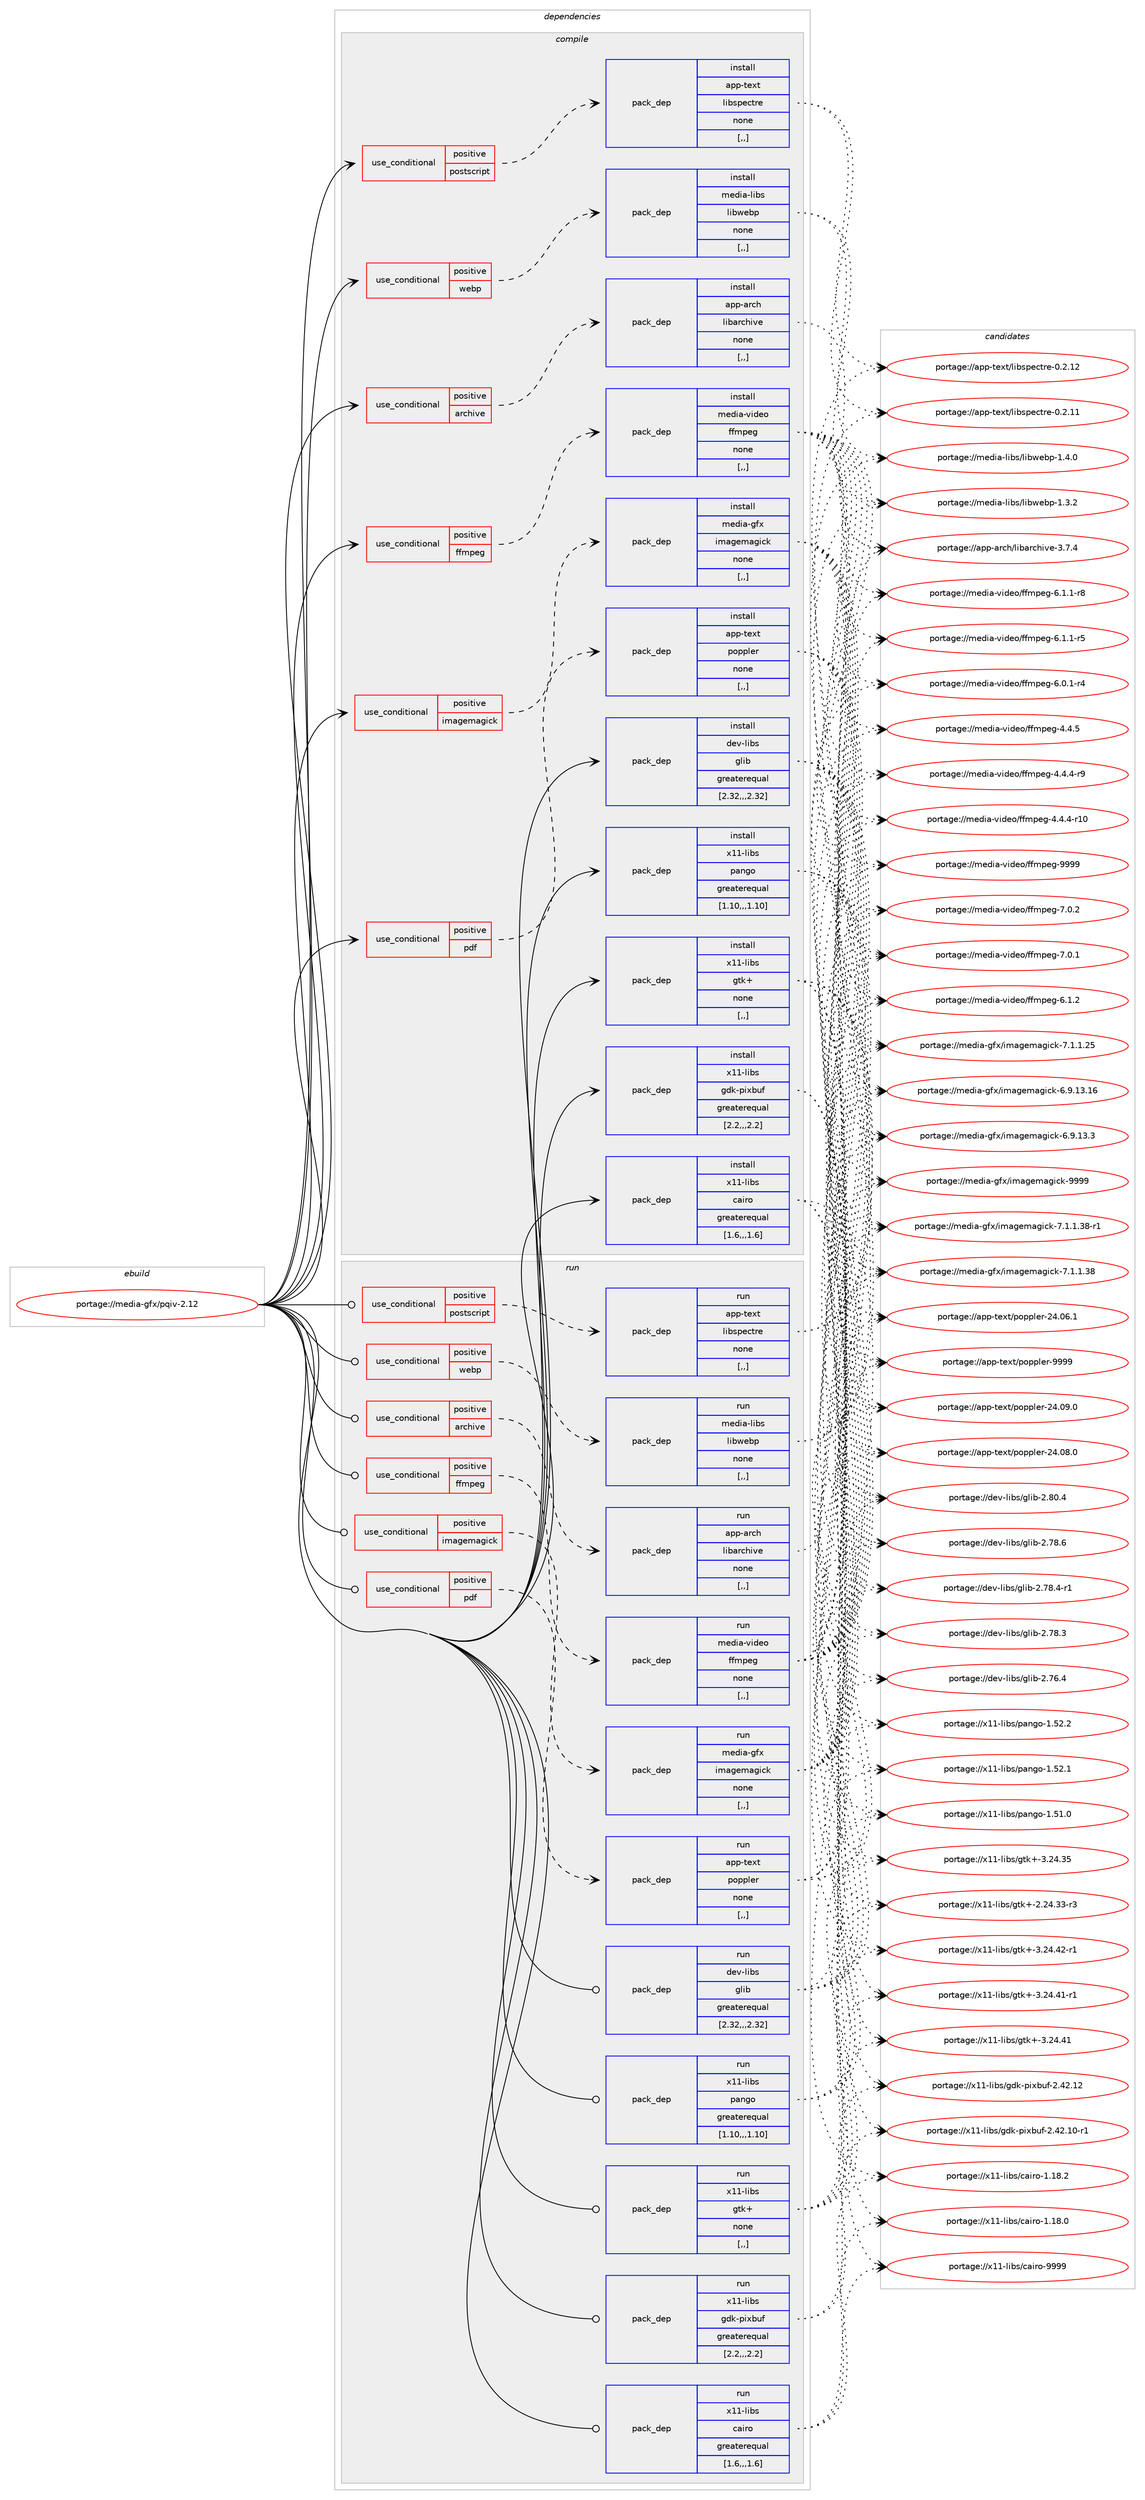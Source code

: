 digraph prolog {

# *************
# Graph options
# *************

newrank=true;
concentrate=true;
compound=true;
graph [rankdir=LR,fontname=Helvetica,fontsize=10,ranksep=1.5];#, ranksep=2.5, nodesep=0.2];
edge  [arrowhead=vee];
node  [fontname=Helvetica,fontsize=10];

# **********
# The ebuild
# **********

subgraph cluster_leftcol {
color=gray;
label=<<i>ebuild</i>>;
id [label="portage://media-gfx/pqiv-2.12", color=red, width=4, href="../media-gfx/pqiv-2.12.svg"];
}

# ****************
# The dependencies
# ****************

subgraph cluster_midcol {
color=gray;
label=<<i>dependencies</i>>;
subgraph cluster_compile {
fillcolor="#eeeeee";
style=filled;
label=<<i>compile</i>>;
subgraph cond206782 {
dependency802144 [label=<<TABLE BORDER="0" CELLBORDER="1" CELLSPACING="0" CELLPADDING="4"><TR><TD ROWSPAN="3" CELLPADDING="10">use_conditional</TD></TR><TR><TD>positive</TD></TR><TR><TD>archive</TD></TR></TABLE>>, shape=none, color=red];
subgraph pack589244 {
dependency802145 [label=<<TABLE BORDER="0" CELLBORDER="1" CELLSPACING="0" CELLPADDING="4" WIDTH="220"><TR><TD ROWSPAN="6" CELLPADDING="30">pack_dep</TD></TR><TR><TD WIDTH="110">install</TD></TR><TR><TD>app-arch</TD></TR><TR><TD>libarchive</TD></TR><TR><TD>none</TD></TR><TR><TD>[,,]</TD></TR></TABLE>>, shape=none, color=blue];
}
dependency802144:e -> dependency802145:w [weight=20,style="dashed",arrowhead="vee"];
}
id:e -> dependency802144:w [weight=20,style="solid",arrowhead="vee"];
subgraph cond206783 {
dependency802146 [label=<<TABLE BORDER="0" CELLBORDER="1" CELLSPACING="0" CELLPADDING="4"><TR><TD ROWSPAN="3" CELLPADDING="10">use_conditional</TD></TR><TR><TD>positive</TD></TR><TR><TD>ffmpeg</TD></TR></TABLE>>, shape=none, color=red];
subgraph pack589245 {
dependency802147 [label=<<TABLE BORDER="0" CELLBORDER="1" CELLSPACING="0" CELLPADDING="4" WIDTH="220"><TR><TD ROWSPAN="6" CELLPADDING="30">pack_dep</TD></TR><TR><TD WIDTH="110">install</TD></TR><TR><TD>media-video</TD></TR><TR><TD>ffmpeg</TD></TR><TR><TD>none</TD></TR><TR><TD>[,,]</TD></TR></TABLE>>, shape=none, color=blue];
}
dependency802146:e -> dependency802147:w [weight=20,style="dashed",arrowhead="vee"];
}
id:e -> dependency802146:w [weight=20,style="solid",arrowhead="vee"];
subgraph cond206784 {
dependency802148 [label=<<TABLE BORDER="0" CELLBORDER="1" CELLSPACING="0" CELLPADDING="4"><TR><TD ROWSPAN="3" CELLPADDING="10">use_conditional</TD></TR><TR><TD>positive</TD></TR><TR><TD>imagemagick</TD></TR></TABLE>>, shape=none, color=red];
subgraph pack589246 {
dependency802149 [label=<<TABLE BORDER="0" CELLBORDER="1" CELLSPACING="0" CELLPADDING="4" WIDTH="220"><TR><TD ROWSPAN="6" CELLPADDING="30">pack_dep</TD></TR><TR><TD WIDTH="110">install</TD></TR><TR><TD>media-gfx</TD></TR><TR><TD>imagemagick</TD></TR><TR><TD>none</TD></TR><TR><TD>[,,]</TD></TR></TABLE>>, shape=none, color=blue];
}
dependency802148:e -> dependency802149:w [weight=20,style="dashed",arrowhead="vee"];
}
id:e -> dependency802148:w [weight=20,style="solid",arrowhead="vee"];
subgraph cond206785 {
dependency802150 [label=<<TABLE BORDER="0" CELLBORDER="1" CELLSPACING="0" CELLPADDING="4"><TR><TD ROWSPAN="3" CELLPADDING="10">use_conditional</TD></TR><TR><TD>positive</TD></TR><TR><TD>pdf</TD></TR></TABLE>>, shape=none, color=red];
subgraph pack589247 {
dependency802151 [label=<<TABLE BORDER="0" CELLBORDER="1" CELLSPACING="0" CELLPADDING="4" WIDTH="220"><TR><TD ROWSPAN="6" CELLPADDING="30">pack_dep</TD></TR><TR><TD WIDTH="110">install</TD></TR><TR><TD>app-text</TD></TR><TR><TD>poppler</TD></TR><TR><TD>none</TD></TR><TR><TD>[,,]</TD></TR></TABLE>>, shape=none, color=blue];
}
dependency802150:e -> dependency802151:w [weight=20,style="dashed",arrowhead="vee"];
}
id:e -> dependency802150:w [weight=20,style="solid",arrowhead="vee"];
subgraph cond206786 {
dependency802152 [label=<<TABLE BORDER="0" CELLBORDER="1" CELLSPACING="0" CELLPADDING="4"><TR><TD ROWSPAN="3" CELLPADDING="10">use_conditional</TD></TR><TR><TD>positive</TD></TR><TR><TD>postscript</TD></TR></TABLE>>, shape=none, color=red];
subgraph pack589248 {
dependency802153 [label=<<TABLE BORDER="0" CELLBORDER="1" CELLSPACING="0" CELLPADDING="4" WIDTH="220"><TR><TD ROWSPAN="6" CELLPADDING="30">pack_dep</TD></TR><TR><TD WIDTH="110">install</TD></TR><TR><TD>app-text</TD></TR><TR><TD>libspectre</TD></TR><TR><TD>none</TD></TR><TR><TD>[,,]</TD></TR></TABLE>>, shape=none, color=blue];
}
dependency802152:e -> dependency802153:w [weight=20,style="dashed",arrowhead="vee"];
}
id:e -> dependency802152:w [weight=20,style="solid",arrowhead="vee"];
subgraph cond206787 {
dependency802154 [label=<<TABLE BORDER="0" CELLBORDER="1" CELLSPACING="0" CELLPADDING="4"><TR><TD ROWSPAN="3" CELLPADDING="10">use_conditional</TD></TR><TR><TD>positive</TD></TR><TR><TD>webp</TD></TR></TABLE>>, shape=none, color=red];
subgraph pack589249 {
dependency802155 [label=<<TABLE BORDER="0" CELLBORDER="1" CELLSPACING="0" CELLPADDING="4" WIDTH="220"><TR><TD ROWSPAN="6" CELLPADDING="30">pack_dep</TD></TR><TR><TD WIDTH="110">install</TD></TR><TR><TD>media-libs</TD></TR><TR><TD>libwebp</TD></TR><TR><TD>none</TD></TR><TR><TD>[,,]</TD></TR></TABLE>>, shape=none, color=blue];
}
dependency802154:e -> dependency802155:w [weight=20,style="dashed",arrowhead="vee"];
}
id:e -> dependency802154:w [weight=20,style="solid",arrowhead="vee"];
subgraph pack589250 {
dependency802156 [label=<<TABLE BORDER="0" CELLBORDER="1" CELLSPACING="0" CELLPADDING="4" WIDTH="220"><TR><TD ROWSPAN="6" CELLPADDING="30">pack_dep</TD></TR><TR><TD WIDTH="110">install</TD></TR><TR><TD>dev-libs</TD></TR><TR><TD>glib</TD></TR><TR><TD>greaterequal</TD></TR><TR><TD>[2.32,,,2.32]</TD></TR></TABLE>>, shape=none, color=blue];
}
id:e -> dependency802156:w [weight=20,style="solid",arrowhead="vee"];
subgraph pack589251 {
dependency802157 [label=<<TABLE BORDER="0" CELLBORDER="1" CELLSPACING="0" CELLPADDING="4" WIDTH="220"><TR><TD ROWSPAN="6" CELLPADDING="30">pack_dep</TD></TR><TR><TD WIDTH="110">install</TD></TR><TR><TD>x11-libs</TD></TR><TR><TD>cairo</TD></TR><TR><TD>greaterequal</TD></TR><TR><TD>[1.6,,,1.6]</TD></TR></TABLE>>, shape=none, color=blue];
}
id:e -> dependency802157:w [weight=20,style="solid",arrowhead="vee"];
subgraph pack589252 {
dependency802158 [label=<<TABLE BORDER="0" CELLBORDER="1" CELLSPACING="0" CELLPADDING="4" WIDTH="220"><TR><TD ROWSPAN="6" CELLPADDING="30">pack_dep</TD></TR><TR><TD WIDTH="110">install</TD></TR><TR><TD>x11-libs</TD></TR><TR><TD>gdk-pixbuf</TD></TR><TR><TD>greaterequal</TD></TR><TR><TD>[2.2,,,2.2]</TD></TR></TABLE>>, shape=none, color=blue];
}
id:e -> dependency802158:w [weight=20,style="solid",arrowhead="vee"];
subgraph pack589253 {
dependency802159 [label=<<TABLE BORDER="0" CELLBORDER="1" CELLSPACING="0" CELLPADDING="4" WIDTH="220"><TR><TD ROWSPAN="6" CELLPADDING="30">pack_dep</TD></TR><TR><TD WIDTH="110">install</TD></TR><TR><TD>x11-libs</TD></TR><TR><TD>gtk+</TD></TR><TR><TD>none</TD></TR><TR><TD>[,,]</TD></TR></TABLE>>, shape=none, color=blue];
}
id:e -> dependency802159:w [weight=20,style="solid",arrowhead="vee"];
subgraph pack589254 {
dependency802160 [label=<<TABLE BORDER="0" CELLBORDER="1" CELLSPACING="0" CELLPADDING="4" WIDTH="220"><TR><TD ROWSPAN="6" CELLPADDING="30">pack_dep</TD></TR><TR><TD WIDTH="110">install</TD></TR><TR><TD>x11-libs</TD></TR><TR><TD>pango</TD></TR><TR><TD>greaterequal</TD></TR><TR><TD>[1.10,,,1.10]</TD></TR></TABLE>>, shape=none, color=blue];
}
id:e -> dependency802160:w [weight=20,style="solid",arrowhead="vee"];
}
subgraph cluster_compileandrun {
fillcolor="#eeeeee";
style=filled;
label=<<i>compile and run</i>>;
}
subgraph cluster_run {
fillcolor="#eeeeee";
style=filled;
label=<<i>run</i>>;
subgraph cond206788 {
dependency802161 [label=<<TABLE BORDER="0" CELLBORDER="1" CELLSPACING="0" CELLPADDING="4"><TR><TD ROWSPAN="3" CELLPADDING="10">use_conditional</TD></TR><TR><TD>positive</TD></TR><TR><TD>archive</TD></TR></TABLE>>, shape=none, color=red];
subgraph pack589255 {
dependency802162 [label=<<TABLE BORDER="0" CELLBORDER="1" CELLSPACING="0" CELLPADDING="4" WIDTH="220"><TR><TD ROWSPAN="6" CELLPADDING="30">pack_dep</TD></TR><TR><TD WIDTH="110">run</TD></TR><TR><TD>app-arch</TD></TR><TR><TD>libarchive</TD></TR><TR><TD>none</TD></TR><TR><TD>[,,]</TD></TR></TABLE>>, shape=none, color=blue];
}
dependency802161:e -> dependency802162:w [weight=20,style="dashed",arrowhead="vee"];
}
id:e -> dependency802161:w [weight=20,style="solid",arrowhead="odot"];
subgraph cond206789 {
dependency802163 [label=<<TABLE BORDER="0" CELLBORDER="1" CELLSPACING="0" CELLPADDING="4"><TR><TD ROWSPAN="3" CELLPADDING="10">use_conditional</TD></TR><TR><TD>positive</TD></TR><TR><TD>ffmpeg</TD></TR></TABLE>>, shape=none, color=red];
subgraph pack589256 {
dependency802164 [label=<<TABLE BORDER="0" CELLBORDER="1" CELLSPACING="0" CELLPADDING="4" WIDTH="220"><TR><TD ROWSPAN="6" CELLPADDING="30">pack_dep</TD></TR><TR><TD WIDTH="110">run</TD></TR><TR><TD>media-video</TD></TR><TR><TD>ffmpeg</TD></TR><TR><TD>none</TD></TR><TR><TD>[,,]</TD></TR></TABLE>>, shape=none, color=blue];
}
dependency802163:e -> dependency802164:w [weight=20,style="dashed",arrowhead="vee"];
}
id:e -> dependency802163:w [weight=20,style="solid",arrowhead="odot"];
subgraph cond206790 {
dependency802165 [label=<<TABLE BORDER="0" CELLBORDER="1" CELLSPACING="0" CELLPADDING="4"><TR><TD ROWSPAN="3" CELLPADDING="10">use_conditional</TD></TR><TR><TD>positive</TD></TR><TR><TD>imagemagick</TD></TR></TABLE>>, shape=none, color=red];
subgraph pack589257 {
dependency802166 [label=<<TABLE BORDER="0" CELLBORDER="1" CELLSPACING="0" CELLPADDING="4" WIDTH="220"><TR><TD ROWSPAN="6" CELLPADDING="30">pack_dep</TD></TR><TR><TD WIDTH="110">run</TD></TR><TR><TD>media-gfx</TD></TR><TR><TD>imagemagick</TD></TR><TR><TD>none</TD></TR><TR><TD>[,,]</TD></TR></TABLE>>, shape=none, color=blue];
}
dependency802165:e -> dependency802166:w [weight=20,style="dashed",arrowhead="vee"];
}
id:e -> dependency802165:w [weight=20,style="solid",arrowhead="odot"];
subgraph cond206791 {
dependency802167 [label=<<TABLE BORDER="0" CELLBORDER="1" CELLSPACING="0" CELLPADDING="4"><TR><TD ROWSPAN="3" CELLPADDING="10">use_conditional</TD></TR><TR><TD>positive</TD></TR><TR><TD>pdf</TD></TR></TABLE>>, shape=none, color=red];
subgraph pack589258 {
dependency802168 [label=<<TABLE BORDER="0" CELLBORDER="1" CELLSPACING="0" CELLPADDING="4" WIDTH="220"><TR><TD ROWSPAN="6" CELLPADDING="30">pack_dep</TD></TR><TR><TD WIDTH="110">run</TD></TR><TR><TD>app-text</TD></TR><TR><TD>poppler</TD></TR><TR><TD>none</TD></TR><TR><TD>[,,]</TD></TR></TABLE>>, shape=none, color=blue];
}
dependency802167:e -> dependency802168:w [weight=20,style="dashed",arrowhead="vee"];
}
id:e -> dependency802167:w [weight=20,style="solid",arrowhead="odot"];
subgraph cond206792 {
dependency802169 [label=<<TABLE BORDER="0" CELLBORDER="1" CELLSPACING="0" CELLPADDING="4"><TR><TD ROWSPAN="3" CELLPADDING="10">use_conditional</TD></TR><TR><TD>positive</TD></TR><TR><TD>postscript</TD></TR></TABLE>>, shape=none, color=red];
subgraph pack589259 {
dependency802170 [label=<<TABLE BORDER="0" CELLBORDER="1" CELLSPACING="0" CELLPADDING="4" WIDTH="220"><TR><TD ROWSPAN="6" CELLPADDING="30">pack_dep</TD></TR><TR><TD WIDTH="110">run</TD></TR><TR><TD>app-text</TD></TR><TR><TD>libspectre</TD></TR><TR><TD>none</TD></TR><TR><TD>[,,]</TD></TR></TABLE>>, shape=none, color=blue];
}
dependency802169:e -> dependency802170:w [weight=20,style="dashed",arrowhead="vee"];
}
id:e -> dependency802169:w [weight=20,style="solid",arrowhead="odot"];
subgraph cond206793 {
dependency802171 [label=<<TABLE BORDER="0" CELLBORDER="1" CELLSPACING="0" CELLPADDING="4"><TR><TD ROWSPAN="3" CELLPADDING="10">use_conditional</TD></TR><TR><TD>positive</TD></TR><TR><TD>webp</TD></TR></TABLE>>, shape=none, color=red];
subgraph pack589260 {
dependency802172 [label=<<TABLE BORDER="0" CELLBORDER="1" CELLSPACING="0" CELLPADDING="4" WIDTH="220"><TR><TD ROWSPAN="6" CELLPADDING="30">pack_dep</TD></TR><TR><TD WIDTH="110">run</TD></TR><TR><TD>media-libs</TD></TR><TR><TD>libwebp</TD></TR><TR><TD>none</TD></TR><TR><TD>[,,]</TD></TR></TABLE>>, shape=none, color=blue];
}
dependency802171:e -> dependency802172:w [weight=20,style="dashed",arrowhead="vee"];
}
id:e -> dependency802171:w [weight=20,style="solid",arrowhead="odot"];
subgraph pack589261 {
dependency802173 [label=<<TABLE BORDER="0" CELLBORDER="1" CELLSPACING="0" CELLPADDING="4" WIDTH="220"><TR><TD ROWSPAN="6" CELLPADDING="30">pack_dep</TD></TR><TR><TD WIDTH="110">run</TD></TR><TR><TD>dev-libs</TD></TR><TR><TD>glib</TD></TR><TR><TD>greaterequal</TD></TR><TR><TD>[2.32,,,2.32]</TD></TR></TABLE>>, shape=none, color=blue];
}
id:e -> dependency802173:w [weight=20,style="solid",arrowhead="odot"];
subgraph pack589262 {
dependency802174 [label=<<TABLE BORDER="0" CELLBORDER="1" CELLSPACING="0" CELLPADDING="4" WIDTH="220"><TR><TD ROWSPAN="6" CELLPADDING="30">pack_dep</TD></TR><TR><TD WIDTH="110">run</TD></TR><TR><TD>x11-libs</TD></TR><TR><TD>cairo</TD></TR><TR><TD>greaterequal</TD></TR><TR><TD>[1.6,,,1.6]</TD></TR></TABLE>>, shape=none, color=blue];
}
id:e -> dependency802174:w [weight=20,style="solid",arrowhead="odot"];
subgraph pack589263 {
dependency802175 [label=<<TABLE BORDER="0" CELLBORDER="1" CELLSPACING="0" CELLPADDING="4" WIDTH="220"><TR><TD ROWSPAN="6" CELLPADDING="30">pack_dep</TD></TR><TR><TD WIDTH="110">run</TD></TR><TR><TD>x11-libs</TD></TR><TR><TD>gdk-pixbuf</TD></TR><TR><TD>greaterequal</TD></TR><TR><TD>[2.2,,,2.2]</TD></TR></TABLE>>, shape=none, color=blue];
}
id:e -> dependency802175:w [weight=20,style="solid",arrowhead="odot"];
subgraph pack589264 {
dependency802176 [label=<<TABLE BORDER="0" CELLBORDER="1" CELLSPACING="0" CELLPADDING="4" WIDTH="220"><TR><TD ROWSPAN="6" CELLPADDING="30">pack_dep</TD></TR><TR><TD WIDTH="110">run</TD></TR><TR><TD>x11-libs</TD></TR><TR><TD>gtk+</TD></TR><TR><TD>none</TD></TR><TR><TD>[,,]</TD></TR></TABLE>>, shape=none, color=blue];
}
id:e -> dependency802176:w [weight=20,style="solid",arrowhead="odot"];
subgraph pack589265 {
dependency802177 [label=<<TABLE BORDER="0" CELLBORDER="1" CELLSPACING="0" CELLPADDING="4" WIDTH="220"><TR><TD ROWSPAN="6" CELLPADDING="30">pack_dep</TD></TR><TR><TD WIDTH="110">run</TD></TR><TR><TD>x11-libs</TD></TR><TR><TD>pango</TD></TR><TR><TD>greaterequal</TD></TR><TR><TD>[1.10,,,1.10]</TD></TR></TABLE>>, shape=none, color=blue];
}
id:e -> dependency802177:w [weight=20,style="solid",arrowhead="odot"];
}
}

# **************
# The candidates
# **************

subgraph cluster_choices {
rank=same;
color=gray;
label=<<i>candidates</i>>;

subgraph choice589244 {
color=black;
nodesep=1;
choice9711211245971149910447108105989711499104105118101455146554652 [label="portage://app-arch/libarchive-3.7.4", color=red, width=4,href="../app-arch/libarchive-3.7.4.svg"];
dependency802145:e -> choice9711211245971149910447108105989711499104105118101455146554652:w [style=dotted,weight="100"];
}
subgraph choice589245 {
color=black;
nodesep=1;
choice1091011001059745118105100101111471021021091121011034557575757 [label="portage://media-video/ffmpeg-9999", color=red, width=4,href="../media-video/ffmpeg-9999.svg"];
choice109101100105974511810510010111147102102109112101103455546484650 [label="portage://media-video/ffmpeg-7.0.2", color=red, width=4,href="../media-video/ffmpeg-7.0.2.svg"];
choice109101100105974511810510010111147102102109112101103455546484649 [label="portage://media-video/ffmpeg-7.0.1", color=red, width=4,href="../media-video/ffmpeg-7.0.1.svg"];
choice109101100105974511810510010111147102102109112101103455446494650 [label="portage://media-video/ffmpeg-6.1.2", color=red, width=4,href="../media-video/ffmpeg-6.1.2.svg"];
choice1091011001059745118105100101111471021021091121011034554464946494511456 [label="portage://media-video/ffmpeg-6.1.1-r8", color=red, width=4,href="../media-video/ffmpeg-6.1.1-r8.svg"];
choice1091011001059745118105100101111471021021091121011034554464946494511453 [label="portage://media-video/ffmpeg-6.1.1-r5", color=red, width=4,href="../media-video/ffmpeg-6.1.1-r5.svg"];
choice1091011001059745118105100101111471021021091121011034554464846494511452 [label="portage://media-video/ffmpeg-6.0.1-r4", color=red, width=4,href="../media-video/ffmpeg-6.0.1-r4.svg"];
choice109101100105974511810510010111147102102109112101103455246524653 [label="portage://media-video/ffmpeg-4.4.5", color=red, width=4,href="../media-video/ffmpeg-4.4.5.svg"];
choice1091011001059745118105100101111471021021091121011034552465246524511457 [label="portage://media-video/ffmpeg-4.4.4-r9", color=red, width=4,href="../media-video/ffmpeg-4.4.4-r9.svg"];
choice109101100105974511810510010111147102102109112101103455246524652451144948 [label="portage://media-video/ffmpeg-4.4.4-r10", color=red, width=4,href="../media-video/ffmpeg-4.4.4-r10.svg"];
dependency802147:e -> choice1091011001059745118105100101111471021021091121011034557575757:w [style=dotted,weight="100"];
dependency802147:e -> choice109101100105974511810510010111147102102109112101103455546484650:w [style=dotted,weight="100"];
dependency802147:e -> choice109101100105974511810510010111147102102109112101103455546484649:w [style=dotted,weight="100"];
dependency802147:e -> choice109101100105974511810510010111147102102109112101103455446494650:w [style=dotted,weight="100"];
dependency802147:e -> choice1091011001059745118105100101111471021021091121011034554464946494511456:w [style=dotted,weight="100"];
dependency802147:e -> choice1091011001059745118105100101111471021021091121011034554464946494511453:w [style=dotted,weight="100"];
dependency802147:e -> choice1091011001059745118105100101111471021021091121011034554464846494511452:w [style=dotted,weight="100"];
dependency802147:e -> choice109101100105974511810510010111147102102109112101103455246524653:w [style=dotted,weight="100"];
dependency802147:e -> choice1091011001059745118105100101111471021021091121011034552465246524511457:w [style=dotted,weight="100"];
dependency802147:e -> choice109101100105974511810510010111147102102109112101103455246524652451144948:w [style=dotted,weight="100"];
}
subgraph choice589246 {
color=black;
nodesep=1;
choice1091011001059745103102120471051099710310110997103105991074557575757 [label="portage://media-gfx/imagemagick-9999", color=red, width=4,href="../media-gfx/imagemagick-9999.svg"];
choice1091011001059745103102120471051099710310110997103105991074555464946494651564511449 [label="portage://media-gfx/imagemagick-7.1.1.38-r1", color=red, width=4,href="../media-gfx/imagemagick-7.1.1.38-r1.svg"];
choice109101100105974510310212047105109971031011099710310599107455546494649465156 [label="portage://media-gfx/imagemagick-7.1.1.38", color=red, width=4,href="../media-gfx/imagemagick-7.1.1.38.svg"];
choice109101100105974510310212047105109971031011099710310599107455546494649465053 [label="portage://media-gfx/imagemagick-7.1.1.25", color=red, width=4,href="../media-gfx/imagemagick-7.1.1.25.svg"];
choice10910110010597451031021204710510997103101109971031059910745544657464951464954 [label="portage://media-gfx/imagemagick-6.9.13.16", color=red, width=4,href="../media-gfx/imagemagick-6.9.13.16.svg"];
choice109101100105974510310212047105109971031011099710310599107455446574649514651 [label="portage://media-gfx/imagemagick-6.9.13.3", color=red, width=4,href="../media-gfx/imagemagick-6.9.13.3.svg"];
dependency802149:e -> choice1091011001059745103102120471051099710310110997103105991074557575757:w [style=dotted,weight="100"];
dependency802149:e -> choice1091011001059745103102120471051099710310110997103105991074555464946494651564511449:w [style=dotted,weight="100"];
dependency802149:e -> choice109101100105974510310212047105109971031011099710310599107455546494649465156:w [style=dotted,weight="100"];
dependency802149:e -> choice109101100105974510310212047105109971031011099710310599107455546494649465053:w [style=dotted,weight="100"];
dependency802149:e -> choice10910110010597451031021204710510997103101109971031059910745544657464951464954:w [style=dotted,weight="100"];
dependency802149:e -> choice109101100105974510310212047105109971031011099710310599107455446574649514651:w [style=dotted,weight="100"];
}
subgraph choice589247 {
color=black;
nodesep=1;
choice9711211245116101120116471121111121121081011144557575757 [label="portage://app-text/poppler-9999", color=red, width=4,href="../app-text/poppler-9999.svg"];
choice9711211245116101120116471121111121121081011144550524648574648 [label="portage://app-text/poppler-24.09.0", color=red, width=4,href="../app-text/poppler-24.09.0.svg"];
choice9711211245116101120116471121111121121081011144550524648564648 [label="portage://app-text/poppler-24.08.0", color=red, width=4,href="../app-text/poppler-24.08.0.svg"];
choice9711211245116101120116471121111121121081011144550524648544649 [label="portage://app-text/poppler-24.06.1", color=red, width=4,href="../app-text/poppler-24.06.1.svg"];
dependency802151:e -> choice9711211245116101120116471121111121121081011144557575757:w [style=dotted,weight="100"];
dependency802151:e -> choice9711211245116101120116471121111121121081011144550524648574648:w [style=dotted,weight="100"];
dependency802151:e -> choice9711211245116101120116471121111121121081011144550524648564648:w [style=dotted,weight="100"];
dependency802151:e -> choice9711211245116101120116471121111121121081011144550524648544649:w [style=dotted,weight="100"];
}
subgraph choice589248 {
color=black;
nodesep=1;
choice971121124511610112011647108105981151121019911611410145484650464950 [label="portage://app-text/libspectre-0.2.12", color=red, width=4,href="../app-text/libspectre-0.2.12.svg"];
choice971121124511610112011647108105981151121019911611410145484650464949 [label="portage://app-text/libspectre-0.2.11", color=red, width=4,href="../app-text/libspectre-0.2.11.svg"];
dependency802153:e -> choice971121124511610112011647108105981151121019911611410145484650464950:w [style=dotted,weight="100"];
dependency802153:e -> choice971121124511610112011647108105981151121019911611410145484650464949:w [style=dotted,weight="100"];
}
subgraph choice589249 {
color=black;
nodesep=1;
choice109101100105974510810598115471081059811910198112454946524648 [label="portage://media-libs/libwebp-1.4.0", color=red, width=4,href="../media-libs/libwebp-1.4.0.svg"];
choice109101100105974510810598115471081059811910198112454946514650 [label="portage://media-libs/libwebp-1.3.2", color=red, width=4,href="../media-libs/libwebp-1.3.2.svg"];
dependency802155:e -> choice109101100105974510810598115471081059811910198112454946524648:w [style=dotted,weight="100"];
dependency802155:e -> choice109101100105974510810598115471081059811910198112454946514650:w [style=dotted,weight="100"];
}
subgraph choice589250 {
color=black;
nodesep=1;
choice1001011184510810598115471031081059845504656484652 [label="portage://dev-libs/glib-2.80.4", color=red, width=4,href="../dev-libs/glib-2.80.4.svg"];
choice1001011184510810598115471031081059845504655564654 [label="portage://dev-libs/glib-2.78.6", color=red, width=4,href="../dev-libs/glib-2.78.6.svg"];
choice10010111845108105981154710310810598455046555646524511449 [label="portage://dev-libs/glib-2.78.4-r1", color=red, width=4,href="../dev-libs/glib-2.78.4-r1.svg"];
choice1001011184510810598115471031081059845504655564651 [label="portage://dev-libs/glib-2.78.3", color=red, width=4,href="../dev-libs/glib-2.78.3.svg"];
choice1001011184510810598115471031081059845504655544652 [label="portage://dev-libs/glib-2.76.4", color=red, width=4,href="../dev-libs/glib-2.76.4.svg"];
dependency802156:e -> choice1001011184510810598115471031081059845504656484652:w [style=dotted,weight="100"];
dependency802156:e -> choice1001011184510810598115471031081059845504655564654:w [style=dotted,weight="100"];
dependency802156:e -> choice10010111845108105981154710310810598455046555646524511449:w [style=dotted,weight="100"];
dependency802156:e -> choice1001011184510810598115471031081059845504655564651:w [style=dotted,weight="100"];
dependency802156:e -> choice1001011184510810598115471031081059845504655544652:w [style=dotted,weight="100"];
}
subgraph choice589251 {
color=black;
nodesep=1;
choice120494945108105981154799971051141114557575757 [label="portage://x11-libs/cairo-9999", color=red, width=4,href="../x11-libs/cairo-9999.svg"];
choice1204949451081059811547999710511411145494649564650 [label="portage://x11-libs/cairo-1.18.2", color=red, width=4,href="../x11-libs/cairo-1.18.2.svg"];
choice1204949451081059811547999710511411145494649564648 [label="portage://x11-libs/cairo-1.18.0", color=red, width=4,href="../x11-libs/cairo-1.18.0.svg"];
dependency802157:e -> choice120494945108105981154799971051141114557575757:w [style=dotted,weight="100"];
dependency802157:e -> choice1204949451081059811547999710511411145494649564650:w [style=dotted,weight="100"];
dependency802157:e -> choice1204949451081059811547999710511411145494649564648:w [style=dotted,weight="100"];
}
subgraph choice589252 {
color=black;
nodesep=1;
choice120494945108105981154710310010745112105120981171024550465250464950 [label="portage://x11-libs/gdk-pixbuf-2.42.12", color=red, width=4,href="../x11-libs/gdk-pixbuf-2.42.12.svg"];
choice1204949451081059811547103100107451121051209811710245504652504649484511449 [label="portage://x11-libs/gdk-pixbuf-2.42.10-r1", color=red, width=4,href="../x11-libs/gdk-pixbuf-2.42.10-r1.svg"];
dependency802158:e -> choice120494945108105981154710310010745112105120981171024550465250464950:w [style=dotted,weight="100"];
dependency802158:e -> choice1204949451081059811547103100107451121051209811710245504652504649484511449:w [style=dotted,weight="100"];
}
subgraph choice589253 {
color=black;
nodesep=1;
choice12049494510810598115471031161074345514650524652504511449 [label="portage://x11-libs/gtk+-3.24.42-r1", color=red, width=4,href="../x11-libs/gtk+-3.24.42-r1.svg"];
choice12049494510810598115471031161074345514650524652494511449 [label="portage://x11-libs/gtk+-3.24.41-r1", color=red, width=4,href="../x11-libs/gtk+-3.24.41-r1.svg"];
choice1204949451081059811547103116107434551465052465249 [label="portage://x11-libs/gtk+-3.24.41", color=red, width=4,href="../x11-libs/gtk+-3.24.41.svg"];
choice1204949451081059811547103116107434551465052465153 [label="portage://x11-libs/gtk+-3.24.35", color=red, width=4,href="../x11-libs/gtk+-3.24.35.svg"];
choice12049494510810598115471031161074345504650524651514511451 [label="portage://x11-libs/gtk+-2.24.33-r3", color=red, width=4,href="../x11-libs/gtk+-2.24.33-r3.svg"];
dependency802159:e -> choice12049494510810598115471031161074345514650524652504511449:w [style=dotted,weight="100"];
dependency802159:e -> choice12049494510810598115471031161074345514650524652494511449:w [style=dotted,weight="100"];
dependency802159:e -> choice1204949451081059811547103116107434551465052465249:w [style=dotted,weight="100"];
dependency802159:e -> choice1204949451081059811547103116107434551465052465153:w [style=dotted,weight="100"];
dependency802159:e -> choice12049494510810598115471031161074345504650524651514511451:w [style=dotted,weight="100"];
}
subgraph choice589254 {
color=black;
nodesep=1;
choice12049494510810598115471129711010311145494653504650 [label="portage://x11-libs/pango-1.52.2", color=red, width=4,href="../x11-libs/pango-1.52.2.svg"];
choice12049494510810598115471129711010311145494653504649 [label="portage://x11-libs/pango-1.52.1", color=red, width=4,href="../x11-libs/pango-1.52.1.svg"];
choice12049494510810598115471129711010311145494653494648 [label="portage://x11-libs/pango-1.51.0", color=red, width=4,href="../x11-libs/pango-1.51.0.svg"];
dependency802160:e -> choice12049494510810598115471129711010311145494653504650:w [style=dotted,weight="100"];
dependency802160:e -> choice12049494510810598115471129711010311145494653504649:w [style=dotted,weight="100"];
dependency802160:e -> choice12049494510810598115471129711010311145494653494648:w [style=dotted,weight="100"];
}
subgraph choice589255 {
color=black;
nodesep=1;
choice9711211245971149910447108105989711499104105118101455146554652 [label="portage://app-arch/libarchive-3.7.4", color=red, width=4,href="../app-arch/libarchive-3.7.4.svg"];
dependency802162:e -> choice9711211245971149910447108105989711499104105118101455146554652:w [style=dotted,weight="100"];
}
subgraph choice589256 {
color=black;
nodesep=1;
choice1091011001059745118105100101111471021021091121011034557575757 [label="portage://media-video/ffmpeg-9999", color=red, width=4,href="../media-video/ffmpeg-9999.svg"];
choice109101100105974511810510010111147102102109112101103455546484650 [label="portage://media-video/ffmpeg-7.0.2", color=red, width=4,href="../media-video/ffmpeg-7.0.2.svg"];
choice109101100105974511810510010111147102102109112101103455546484649 [label="portage://media-video/ffmpeg-7.0.1", color=red, width=4,href="../media-video/ffmpeg-7.0.1.svg"];
choice109101100105974511810510010111147102102109112101103455446494650 [label="portage://media-video/ffmpeg-6.1.2", color=red, width=4,href="../media-video/ffmpeg-6.1.2.svg"];
choice1091011001059745118105100101111471021021091121011034554464946494511456 [label="portage://media-video/ffmpeg-6.1.1-r8", color=red, width=4,href="../media-video/ffmpeg-6.1.1-r8.svg"];
choice1091011001059745118105100101111471021021091121011034554464946494511453 [label="portage://media-video/ffmpeg-6.1.1-r5", color=red, width=4,href="../media-video/ffmpeg-6.1.1-r5.svg"];
choice1091011001059745118105100101111471021021091121011034554464846494511452 [label="portage://media-video/ffmpeg-6.0.1-r4", color=red, width=4,href="../media-video/ffmpeg-6.0.1-r4.svg"];
choice109101100105974511810510010111147102102109112101103455246524653 [label="portage://media-video/ffmpeg-4.4.5", color=red, width=4,href="../media-video/ffmpeg-4.4.5.svg"];
choice1091011001059745118105100101111471021021091121011034552465246524511457 [label="portage://media-video/ffmpeg-4.4.4-r9", color=red, width=4,href="../media-video/ffmpeg-4.4.4-r9.svg"];
choice109101100105974511810510010111147102102109112101103455246524652451144948 [label="portage://media-video/ffmpeg-4.4.4-r10", color=red, width=4,href="../media-video/ffmpeg-4.4.4-r10.svg"];
dependency802164:e -> choice1091011001059745118105100101111471021021091121011034557575757:w [style=dotted,weight="100"];
dependency802164:e -> choice109101100105974511810510010111147102102109112101103455546484650:w [style=dotted,weight="100"];
dependency802164:e -> choice109101100105974511810510010111147102102109112101103455546484649:w [style=dotted,weight="100"];
dependency802164:e -> choice109101100105974511810510010111147102102109112101103455446494650:w [style=dotted,weight="100"];
dependency802164:e -> choice1091011001059745118105100101111471021021091121011034554464946494511456:w [style=dotted,weight="100"];
dependency802164:e -> choice1091011001059745118105100101111471021021091121011034554464946494511453:w [style=dotted,weight="100"];
dependency802164:e -> choice1091011001059745118105100101111471021021091121011034554464846494511452:w [style=dotted,weight="100"];
dependency802164:e -> choice109101100105974511810510010111147102102109112101103455246524653:w [style=dotted,weight="100"];
dependency802164:e -> choice1091011001059745118105100101111471021021091121011034552465246524511457:w [style=dotted,weight="100"];
dependency802164:e -> choice109101100105974511810510010111147102102109112101103455246524652451144948:w [style=dotted,weight="100"];
}
subgraph choice589257 {
color=black;
nodesep=1;
choice1091011001059745103102120471051099710310110997103105991074557575757 [label="portage://media-gfx/imagemagick-9999", color=red, width=4,href="../media-gfx/imagemagick-9999.svg"];
choice1091011001059745103102120471051099710310110997103105991074555464946494651564511449 [label="portage://media-gfx/imagemagick-7.1.1.38-r1", color=red, width=4,href="../media-gfx/imagemagick-7.1.1.38-r1.svg"];
choice109101100105974510310212047105109971031011099710310599107455546494649465156 [label="portage://media-gfx/imagemagick-7.1.1.38", color=red, width=4,href="../media-gfx/imagemagick-7.1.1.38.svg"];
choice109101100105974510310212047105109971031011099710310599107455546494649465053 [label="portage://media-gfx/imagemagick-7.1.1.25", color=red, width=4,href="../media-gfx/imagemagick-7.1.1.25.svg"];
choice10910110010597451031021204710510997103101109971031059910745544657464951464954 [label="portage://media-gfx/imagemagick-6.9.13.16", color=red, width=4,href="../media-gfx/imagemagick-6.9.13.16.svg"];
choice109101100105974510310212047105109971031011099710310599107455446574649514651 [label="portage://media-gfx/imagemagick-6.9.13.3", color=red, width=4,href="../media-gfx/imagemagick-6.9.13.3.svg"];
dependency802166:e -> choice1091011001059745103102120471051099710310110997103105991074557575757:w [style=dotted,weight="100"];
dependency802166:e -> choice1091011001059745103102120471051099710310110997103105991074555464946494651564511449:w [style=dotted,weight="100"];
dependency802166:e -> choice109101100105974510310212047105109971031011099710310599107455546494649465156:w [style=dotted,weight="100"];
dependency802166:e -> choice109101100105974510310212047105109971031011099710310599107455546494649465053:w [style=dotted,weight="100"];
dependency802166:e -> choice10910110010597451031021204710510997103101109971031059910745544657464951464954:w [style=dotted,weight="100"];
dependency802166:e -> choice109101100105974510310212047105109971031011099710310599107455446574649514651:w [style=dotted,weight="100"];
}
subgraph choice589258 {
color=black;
nodesep=1;
choice9711211245116101120116471121111121121081011144557575757 [label="portage://app-text/poppler-9999", color=red, width=4,href="../app-text/poppler-9999.svg"];
choice9711211245116101120116471121111121121081011144550524648574648 [label="portage://app-text/poppler-24.09.0", color=red, width=4,href="../app-text/poppler-24.09.0.svg"];
choice9711211245116101120116471121111121121081011144550524648564648 [label="portage://app-text/poppler-24.08.0", color=red, width=4,href="../app-text/poppler-24.08.0.svg"];
choice9711211245116101120116471121111121121081011144550524648544649 [label="portage://app-text/poppler-24.06.1", color=red, width=4,href="../app-text/poppler-24.06.1.svg"];
dependency802168:e -> choice9711211245116101120116471121111121121081011144557575757:w [style=dotted,weight="100"];
dependency802168:e -> choice9711211245116101120116471121111121121081011144550524648574648:w [style=dotted,weight="100"];
dependency802168:e -> choice9711211245116101120116471121111121121081011144550524648564648:w [style=dotted,weight="100"];
dependency802168:e -> choice9711211245116101120116471121111121121081011144550524648544649:w [style=dotted,weight="100"];
}
subgraph choice589259 {
color=black;
nodesep=1;
choice971121124511610112011647108105981151121019911611410145484650464950 [label="portage://app-text/libspectre-0.2.12", color=red, width=4,href="../app-text/libspectre-0.2.12.svg"];
choice971121124511610112011647108105981151121019911611410145484650464949 [label="portage://app-text/libspectre-0.2.11", color=red, width=4,href="../app-text/libspectre-0.2.11.svg"];
dependency802170:e -> choice971121124511610112011647108105981151121019911611410145484650464950:w [style=dotted,weight="100"];
dependency802170:e -> choice971121124511610112011647108105981151121019911611410145484650464949:w [style=dotted,weight="100"];
}
subgraph choice589260 {
color=black;
nodesep=1;
choice109101100105974510810598115471081059811910198112454946524648 [label="portage://media-libs/libwebp-1.4.0", color=red, width=4,href="../media-libs/libwebp-1.4.0.svg"];
choice109101100105974510810598115471081059811910198112454946514650 [label="portage://media-libs/libwebp-1.3.2", color=red, width=4,href="../media-libs/libwebp-1.3.2.svg"];
dependency802172:e -> choice109101100105974510810598115471081059811910198112454946524648:w [style=dotted,weight="100"];
dependency802172:e -> choice109101100105974510810598115471081059811910198112454946514650:w [style=dotted,weight="100"];
}
subgraph choice589261 {
color=black;
nodesep=1;
choice1001011184510810598115471031081059845504656484652 [label="portage://dev-libs/glib-2.80.4", color=red, width=4,href="../dev-libs/glib-2.80.4.svg"];
choice1001011184510810598115471031081059845504655564654 [label="portage://dev-libs/glib-2.78.6", color=red, width=4,href="../dev-libs/glib-2.78.6.svg"];
choice10010111845108105981154710310810598455046555646524511449 [label="portage://dev-libs/glib-2.78.4-r1", color=red, width=4,href="../dev-libs/glib-2.78.4-r1.svg"];
choice1001011184510810598115471031081059845504655564651 [label="portage://dev-libs/glib-2.78.3", color=red, width=4,href="../dev-libs/glib-2.78.3.svg"];
choice1001011184510810598115471031081059845504655544652 [label="portage://dev-libs/glib-2.76.4", color=red, width=4,href="../dev-libs/glib-2.76.4.svg"];
dependency802173:e -> choice1001011184510810598115471031081059845504656484652:w [style=dotted,weight="100"];
dependency802173:e -> choice1001011184510810598115471031081059845504655564654:w [style=dotted,weight="100"];
dependency802173:e -> choice10010111845108105981154710310810598455046555646524511449:w [style=dotted,weight="100"];
dependency802173:e -> choice1001011184510810598115471031081059845504655564651:w [style=dotted,weight="100"];
dependency802173:e -> choice1001011184510810598115471031081059845504655544652:w [style=dotted,weight="100"];
}
subgraph choice589262 {
color=black;
nodesep=1;
choice120494945108105981154799971051141114557575757 [label="portage://x11-libs/cairo-9999", color=red, width=4,href="../x11-libs/cairo-9999.svg"];
choice1204949451081059811547999710511411145494649564650 [label="portage://x11-libs/cairo-1.18.2", color=red, width=4,href="../x11-libs/cairo-1.18.2.svg"];
choice1204949451081059811547999710511411145494649564648 [label="portage://x11-libs/cairo-1.18.0", color=red, width=4,href="../x11-libs/cairo-1.18.0.svg"];
dependency802174:e -> choice120494945108105981154799971051141114557575757:w [style=dotted,weight="100"];
dependency802174:e -> choice1204949451081059811547999710511411145494649564650:w [style=dotted,weight="100"];
dependency802174:e -> choice1204949451081059811547999710511411145494649564648:w [style=dotted,weight="100"];
}
subgraph choice589263 {
color=black;
nodesep=1;
choice120494945108105981154710310010745112105120981171024550465250464950 [label="portage://x11-libs/gdk-pixbuf-2.42.12", color=red, width=4,href="../x11-libs/gdk-pixbuf-2.42.12.svg"];
choice1204949451081059811547103100107451121051209811710245504652504649484511449 [label="portage://x11-libs/gdk-pixbuf-2.42.10-r1", color=red, width=4,href="../x11-libs/gdk-pixbuf-2.42.10-r1.svg"];
dependency802175:e -> choice120494945108105981154710310010745112105120981171024550465250464950:w [style=dotted,weight="100"];
dependency802175:e -> choice1204949451081059811547103100107451121051209811710245504652504649484511449:w [style=dotted,weight="100"];
}
subgraph choice589264 {
color=black;
nodesep=1;
choice12049494510810598115471031161074345514650524652504511449 [label="portage://x11-libs/gtk+-3.24.42-r1", color=red, width=4,href="../x11-libs/gtk+-3.24.42-r1.svg"];
choice12049494510810598115471031161074345514650524652494511449 [label="portage://x11-libs/gtk+-3.24.41-r1", color=red, width=4,href="../x11-libs/gtk+-3.24.41-r1.svg"];
choice1204949451081059811547103116107434551465052465249 [label="portage://x11-libs/gtk+-3.24.41", color=red, width=4,href="../x11-libs/gtk+-3.24.41.svg"];
choice1204949451081059811547103116107434551465052465153 [label="portage://x11-libs/gtk+-3.24.35", color=red, width=4,href="../x11-libs/gtk+-3.24.35.svg"];
choice12049494510810598115471031161074345504650524651514511451 [label="portage://x11-libs/gtk+-2.24.33-r3", color=red, width=4,href="../x11-libs/gtk+-2.24.33-r3.svg"];
dependency802176:e -> choice12049494510810598115471031161074345514650524652504511449:w [style=dotted,weight="100"];
dependency802176:e -> choice12049494510810598115471031161074345514650524652494511449:w [style=dotted,weight="100"];
dependency802176:e -> choice1204949451081059811547103116107434551465052465249:w [style=dotted,weight="100"];
dependency802176:e -> choice1204949451081059811547103116107434551465052465153:w [style=dotted,weight="100"];
dependency802176:e -> choice12049494510810598115471031161074345504650524651514511451:w [style=dotted,weight="100"];
}
subgraph choice589265 {
color=black;
nodesep=1;
choice12049494510810598115471129711010311145494653504650 [label="portage://x11-libs/pango-1.52.2", color=red, width=4,href="../x11-libs/pango-1.52.2.svg"];
choice12049494510810598115471129711010311145494653504649 [label="portage://x11-libs/pango-1.52.1", color=red, width=4,href="../x11-libs/pango-1.52.1.svg"];
choice12049494510810598115471129711010311145494653494648 [label="portage://x11-libs/pango-1.51.0", color=red, width=4,href="../x11-libs/pango-1.51.0.svg"];
dependency802177:e -> choice12049494510810598115471129711010311145494653504650:w [style=dotted,weight="100"];
dependency802177:e -> choice12049494510810598115471129711010311145494653504649:w [style=dotted,weight="100"];
dependency802177:e -> choice12049494510810598115471129711010311145494653494648:w [style=dotted,weight="100"];
}
}

}
